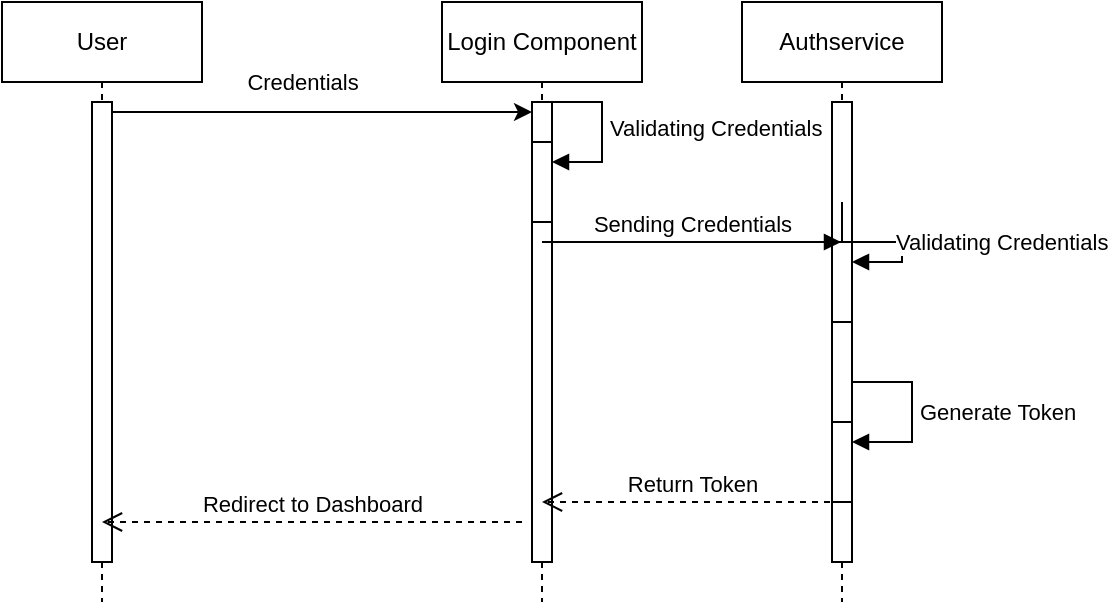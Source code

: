 <mxfile version="26.0.16">
  <diagram name="Page-1" id="SbyAHZ-gQ9gsqHprEZFx">
    <mxGraphModel dx="1434" dy="875" grid="1" gridSize="10" guides="1" tooltips="1" connect="1" arrows="1" fold="1" page="1" pageScale="1" pageWidth="850" pageHeight="1100" math="0" shadow="0">
      <root>
        <mxCell id="0" />
        <mxCell id="1" parent="0" />
        <mxCell id="gWuq9f3GzLhqWA1x4pcM-1" value="User" style="shape=umlLifeline;perimeter=lifelinePerimeter;whiteSpace=wrap;html=1;container=1;dropTarget=0;collapsible=0;recursiveResize=0;outlineConnect=0;portConstraint=eastwest;newEdgeStyle={&quot;curved&quot;:0,&quot;rounded&quot;:0};" vertex="1" parent="1">
          <mxGeometry x="70" y="90" width="100" height="300" as="geometry" />
        </mxCell>
        <mxCell id="gWuq9f3GzLhqWA1x4pcM-2" value="" style="html=1;points=[[0,0,0,0,5],[0,1,0,0,-5],[1,0,0,0,5],[1,1,0,0,-5]];perimeter=orthogonalPerimeter;outlineConnect=0;targetShapes=umlLifeline;portConstraint=eastwest;newEdgeStyle={&quot;curved&quot;:0,&quot;rounded&quot;:0};" vertex="1" parent="gWuq9f3GzLhqWA1x4pcM-1">
          <mxGeometry x="45" y="50" width="10" height="230" as="geometry" />
        </mxCell>
        <mxCell id="gWuq9f3GzLhqWA1x4pcM-3" value="Login Component" style="shape=umlLifeline;perimeter=lifelinePerimeter;whiteSpace=wrap;html=1;container=1;dropTarget=0;collapsible=0;recursiveResize=0;outlineConnect=0;portConstraint=eastwest;newEdgeStyle={&quot;curved&quot;:0,&quot;rounded&quot;:0};" vertex="1" parent="1">
          <mxGeometry x="290" y="90" width="100" height="300" as="geometry" />
        </mxCell>
        <mxCell id="gWuq9f3GzLhqWA1x4pcM-4" value="" style="html=1;points=[[0,0,0,0,5],[0,1,0,0,-5],[1,0,0,0,5],[1,1,0,0,-5]];perimeter=orthogonalPerimeter;outlineConnect=0;targetShapes=umlLifeline;portConstraint=eastwest;newEdgeStyle={&quot;curved&quot;:0,&quot;rounded&quot;:0};" vertex="1" parent="gWuq9f3GzLhqWA1x4pcM-3">
          <mxGeometry x="45" y="50" width="10" height="230" as="geometry" />
        </mxCell>
        <mxCell id="gWuq9f3GzLhqWA1x4pcM-5" value="" style="html=1;points=[[0,0,0,0,5],[0,1,0,0,-5],[1,0,0,0,5],[1,1,0,0,-5]];perimeter=orthogonalPerimeter;outlineConnect=0;targetShapes=umlLifeline;portConstraint=eastwest;newEdgeStyle={&quot;curved&quot;:0,&quot;rounded&quot;:0};" vertex="1" parent="gWuq9f3GzLhqWA1x4pcM-3">
          <mxGeometry x="45" y="70" width="10" height="40" as="geometry" />
        </mxCell>
        <mxCell id="gWuq9f3GzLhqWA1x4pcM-6" value="Validating Credentials" style="html=1;align=left;spacingLeft=2;endArrow=block;rounded=0;edgeStyle=orthogonalEdgeStyle;curved=0;rounded=0;" edge="1" parent="gWuq9f3GzLhqWA1x4pcM-3" target="gWuq9f3GzLhqWA1x4pcM-5">
          <mxGeometry relative="1" as="geometry">
            <mxPoint x="50" y="50" as="sourcePoint" />
            <Array as="points">
              <mxPoint x="80" y="80" />
            </Array>
          </mxGeometry>
        </mxCell>
        <mxCell id="gWuq9f3GzLhqWA1x4pcM-7" style="edgeStyle=orthogonalEdgeStyle;rounded=0;orthogonalLoop=1;jettySize=auto;html=1;curved=0;exitX=1;exitY=0;exitDx=0;exitDy=5;exitPerimeter=0;entryX=0;entryY=0;entryDx=0;entryDy=5;entryPerimeter=0;" edge="1" parent="1" source="gWuq9f3GzLhqWA1x4pcM-2" target="gWuq9f3GzLhqWA1x4pcM-4">
          <mxGeometry relative="1" as="geometry">
            <mxPoint x="230" y="145" as="targetPoint" />
          </mxGeometry>
        </mxCell>
        <mxCell id="gWuq9f3GzLhqWA1x4pcM-8" value="Credentials" style="edgeLabel;html=1;align=center;verticalAlign=middle;resizable=0;points=[];" vertex="1" connectable="0" parent="gWuq9f3GzLhqWA1x4pcM-7">
          <mxGeometry x="-0.095" y="-1" relative="1" as="geometry">
            <mxPoint y="-16" as="offset" />
          </mxGeometry>
        </mxCell>
        <mxCell id="gWuq9f3GzLhqWA1x4pcM-9" value="Authservice" style="shape=umlLifeline;perimeter=lifelinePerimeter;whiteSpace=wrap;html=1;container=1;dropTarget=0;collapsible=0;recursiveResize=0;outlineConnect=0;portConstraint=eastwest;newEdgeStyle={&quot;curved&quot;:0,&quot;rounded&quot;:0};" vertex="1" parent="1">
          <mxGeometry x="440" y="90" width="100" height="300" as="geometry" />
        </mxCell>
        <mxCell id="gWuq9f3GzLhqWA1x4pcM-10" value="" style="html=1;points=[[0,0,0,0,5],[0,1,0,0,-5],[1,0,0,0,5],[1,1,0,0,-5]];perimeter=orthogonalPerimeter;outlineConnect=0;targetShapes=umlLifeline;portConstraint=eastwest;newEdgeStyle={&quot;curved&quot;:0,&quot;rounded&quot;:0};" vertex="1" parent="gWuq9f3GzLhqWA1x4pcM-9">
          <mxGeometry x="45" y="50" width="10" height="230" as="geometry" />
        </mxCell>
        <mxCell id="gWuq9f3GzLhqWA1x4pcM-11" value="" style="html=1;points=[[0,0,0,0,5],[0,1,0,0,-5],[1,0,0,0,5],[1,1,0,0,-5]];perimeter=orthogonalPerimeter;outlineConnect=0;targetShapes=umlLifeline;portConstraint=eastwest;newEdgeStyle={&quot;curved&quot;:0,&quot;rounded&quot;:0};" vertex="1" parent="gWuq9f3GzLhqWA1x4pcM-9">
          <mxGeometry x="45" y="120" width="10" height="40" as="geometry" />
        </mxCell>
        <mxCell id="gWuq9f3GzLhqWA1x4pcM-12" value="Validating Credentials" style="html=1;align=left;spacingLeft=2;endArrow=block;rounded=0;edgeStyle=orthogonalEdgeStyle;curved=0;rounded=0;" edge="1" parent="gWuq9f3GzLhqWA1x4pcM-9" target="gWuq9f3GzLhqWA1x4pcM-11">
          <mxGeometry relative="1" as="geometry">
            <mxPoint x="50" y="100" as="sourcePoint" />
            <Array as="points">
              <mxPoint x="50" y="120" />
              <mxPoint x="80" y="120" />
              <mxPoint x="80" y="130" />
            </Array>
          </mxGeometry>
        </mxCell>
        <mxCell id="gWuq9f3GzLhqWA1x4pcM-19" value="" style="html=1;points=[[0,0,0,0,5],[0,1,0,0,-5],[1,0,0,0,5],[1,1,0,0,-5]];perimeter=orthogonalPerimeter;outlineConnect=0;targetShapes=umlLifeline;portConstraint=eastwest;newEdgeStyle={&quot;curved&quot;:0,&quot;rounded&quot;:0};" vertex="1" parent="gWuq9f3GzLhqWA1x4pcM-9">
          <mxGeometry x="45" y="210" width="10" height="40" as="geometry" />
        </mxCell>
        <mxCell id="gWuq9f3GzLhqWA1x4pcM-20" value="Generate Token" style="html=1;align=left;spacingLeft=2;endArrow=block;rounded=0;edgeStyle=orthogonalEdgeStyle;curved=0;rounded=0;" edge="1" target="gWuq9f3GzLhqWA1x4pcM-19" parent="gWuq9f3GzLhqWA1x4pcM-9">
          <mxGeometry relative="1" as="geometry">
            <mxPoint x="55" y="190" as="sourcePoint" />
            <Array as="points">
              <mxPoint x="85" y="220" />
            </Array>
          </mxGeometry>
        </mxCell>
        <mxCell id="gWuq9f3GzLhqWA1x4pcM-13" value="Sending Credentials" style="html=1;verticalAlign=bottom;endArrow=block;curved=0;rounded=0;" edge="1" parent="1" target="gWuq9f3GzLhqWA1x4pcM-9">
          <mxGeometry width="80" relative="1" as="geometry">
            <mxPoint x="340" y="210" as="sourcePoint" />
            <mxPoint x="420" y="210" as="targetPoint" />
          </mxGeometry>
        </mxCell>
        <mxCell id="gWuq9f3GzLhqWA1x4pcM-18" value="Redirect to Dashboard" style="html=1;verticalAlign=bottom;endArrow=open;dashed=1;endSize=8;curved=0;rounded=0;" edge="1" parent="1" target="gWuq9f3GzLhqWA1x4pcM-1">
          <mxGeometry relative="1" as="geometry">
            <mxPoint x="330" y="350" as="sourcePoint" />
            <mxPoint x="250" y="350" as="targetPoint" />
          </mxGeometry>
        </mxCell>
        <mxCell id="gWuq9f3GzLhqWA1x4pcM-21" value="Return Token" style="html=1;verticalAlign=bottom;endArrow=open;dashed=1;endSize=8;curved=0;rounded=0;" edge="1" parent="1" target="gWuq9f3GzLhqWA1x4pcM-3">
          <mxGeometry relative="1" as="geometry">
            <mxPoint x="490" y="340" as="sourcePoint" />
            <mxPoint x="410" y="340" as="targetPoint" />
          </mxGeometry>
        </mxCell>
      </root>
    </mxGraphModel>
  </diagram>
</mxfile>
